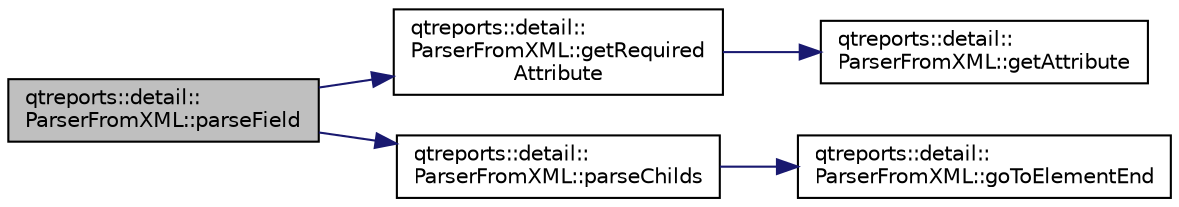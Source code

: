 digraph "qtreports::detail::ParserFromXML::parseField"
{
 // INTERACTIVE_SVG=YES
  bgcolor="transparent";
  edge [fontname="Helvetica",fontsize="10",labelfontname="Helvetica",labelfontsize="10"];
  node [fontname="Helvetica",fontsize="10",shape=record];
  rankdir="LR";
  Node1 [label="qtreports::detail::\lParserFromXML::parseField",height=0.2,width=0.4,color="black", fillcolor="grey75", style="filled", fontcolor="black"];
  Node1 -> Node2 [color="midnightblue",fontsize="10",style="solid",fontname="Helvetica"];
  Node2 [label="qtreports::detail::\lParserFromXML::getRequired\lAttribute",height=0.2,width=0.4,color="black",URL="$classqtreports_1_1detail_1_1_parser_from_x_m_l.html#ab1cbf7385fa2d56c5e8526bf97cda9b1",tooltip="Вызывает функцию getAttribute с переданными параметрами и с параметром option - \"обязательный аттрибу..."];
  Node2 -> Node3 [color="midnightblue",fontsize="10",style="solid",fontname="Helvetica"];
  Node3 [label="qtreports::detail::\lParserFromXML::getAttribute",height=0.2,width=0.4,color="black",URL="$classqtreports_1_1detail_1_1_parser_from_x_m_l.html#ad0cab06b62d590495eaa6a16465ed2b4",tooltip="Записывает в data значение аттрибута с именем name текущего тэга "];
  Node1 -> Node4 [color="midnightblue",fontsize="10",style="solid",fontname="Helvetica"];
  Node4 [label="qtreports::detail::\lParserFromXML::parseChilds",height=0.2,width=0.4,color="black",URL="$classqtreports_1_1detail_1_1_parser_from_x_m_l.html#a905c36f37ab8c2833ab85e4d8c22716f",tooltip="Парсит дочерние тэги объекта object. "];
  Node4 -> Node5 [color="midnightblue",fontsize="10",style="solid",fontname="Helvetica"];
  Node5 [label="qtreports::detail::\lParserFromXML::goToElementEnd",height=0.2,width=0.4,color="black",URL="$classqtreports_1_1detail_1_1_parser_from_x_m_l.html#ace9dca09d283384d721c2a985991c9bf",tooltip="Устанавлиает курсор reader(а) к к началу следующего тэга или к концу документа "];
}
